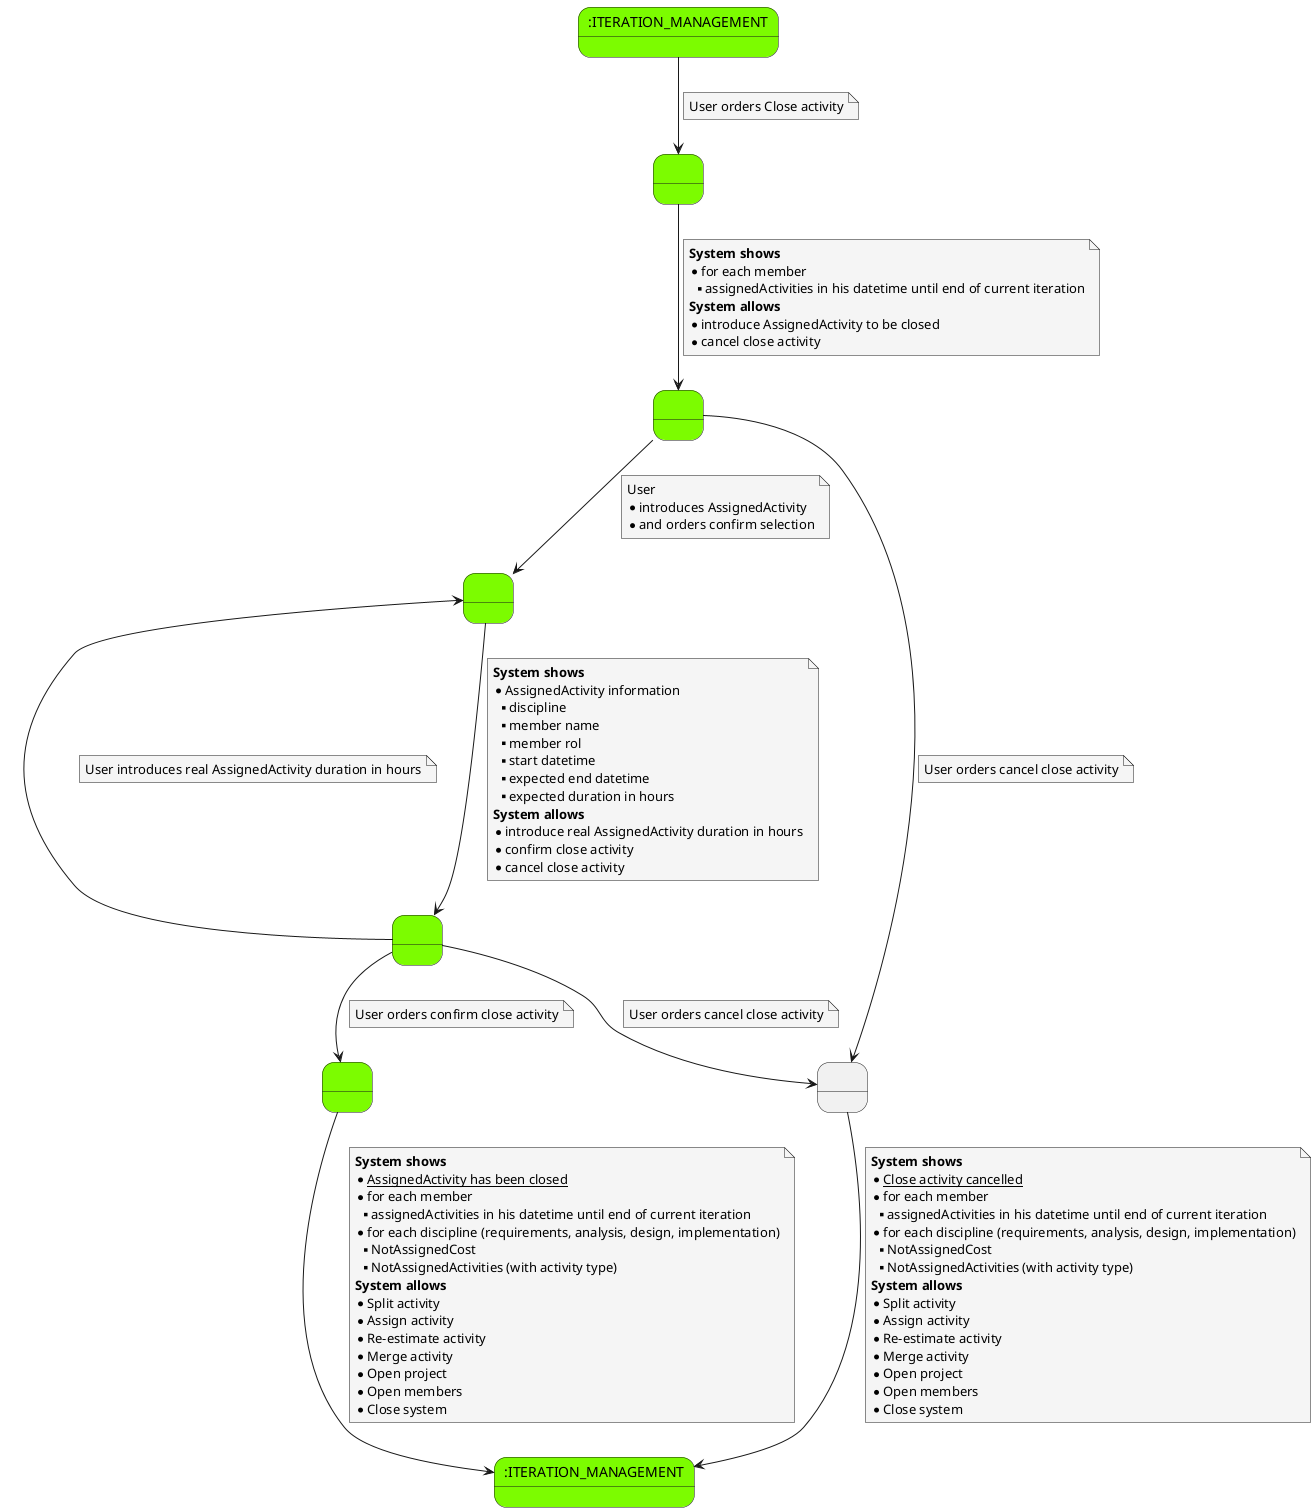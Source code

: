 @startuml

skinparam {
    NoteBackgroundColor #whiteSmoke
}

    state 0 as ":ITERATION_MANAGEMENT" #LawnGreen
    state 1 as " " #LawnGreen
    state 5 as " " #LawnGreen
    state 13 as " " #LawnGreen
    state 14 as " " #LawnGreen
    state alternativeWay as " "
    state 15 as " " #LawnGreen
    state 12 as ":ITERATION_MANAGEMENT" #LawnGreen

    0 --> 1
    note on link
        User orders Close activity
    end note

    1 --> 13
    note on link
    <b>System shows</b>
    * for each member
    **assignedActivities in his datetime until end of current iteration
    <b>System allows</b>
    * introduce AssignedActivity to be closed
    * cancel close activity
    end note

    13 --> alternativeWay
    note on link
        User orders cancel close activity
    end note

    13 --> 5
    note on link
        User
        * introduces AssignedActivity
        * and orders confirm selection
    end note

    5 --> 14
    note on link
    <b>System shows</b>
    * AssignedActivity information
    ** discipline
    ** member name
    ** member rol
    ** start datetime
    ** expected end datetime
    ** expected duration in hours
    <b>System allows</b>
    * introduce real AssignedActivity duration in hours
    * confirm close activity
    * cancel close activity
    end note

    14 --> alternativeWay
    note on link
        User orders cancel close activity
    end note

    14 --> 5
    note on link
        User introduces real AssignedActivity duration in hours
    end note

    14 -down-> 15
    note on link
        User orders confirm close activity
    end note

    alternativeWay --> 12
    note on link
         <b>System shows</b>
         * __Close activity cancelled__
         * for each member
         **assignedActivities in his datetime until end of current iteration
         * for each discipline (requirements, analysis, design, implementation)
         ** NotAssignedCost
         ** NotAssignedActivities (with activity type)
         <b>System allows</b>
         * Split activity
         * Assign activity
         * Re-estimate activity
         * Merge activity
         * Open project
         * Open members
         * Close system
    end note


    15 --> 12
    note on link
     <b>System shows</b>
     * __AssignedActivity has been closed__
     * for each member
     **assignedActivities in his datetime until end of current iteration
     * for each discipline (requirements, analysis, design, implementation)
     ** NotAssignedCost
     ** NotAssignedActivities (with activity type)
     <b>System allows</b>
     * Split activity
     * Assign activity
     * Re-estimate activity
     * Merge activity
     * Open project
     * Open members
     * Close system
     end note
@enduml
